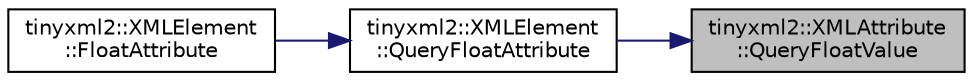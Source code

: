 digraph "tinyxml2::XMLAttribute::QueryFloatValue"
{
 // LATEX_PDF_SIZE
  edge [fontname="Helvetica",fontsize="10",labelfontname="Helvetica",labelfontsize="10"];
  node [fontname="Helvetica",fontsize="10",shape=record];
  rankdir="RL";
  Node1 [label="tinyxml2::XMLAttribute\l::QueryFloatValue",height=0.2,width=0.4,color="black", fillcolor="grey75", style="filled", fontcolor="black",tooltip="See QueryIntValue."];
  Node1 -> Node2 [dir="back",color="midnightblue",fontsize="10",style="solid",fontname="Helvetica"];
  Node2 [label="tinyxml2::XMLElement\l::QueryFloatAttribute",height=0.2,width=0.4,color="black", fillcolor="white", style="filled",URL="$classtinyxml2_1_1XMLElement.html#acd5eeddf6002ef90806af794b9d9a5a5",tooltip="See QueryIntAttribute()"];
  Node2 -> Node3 [dir="back",color="midnightblue",fontsize="10",style="solid",fontname="Helvetica"];
  Node3 [label="tinyxml2::XMLElement\l::FloatAttribute",height=0.2,width=0.4,color="black", fillcolor="white", style="filled",URL="$classtinyxml2_1_1XMLElement.html#ab1f4be2332e27dc640e9b6abd01d64dd",tooltip="See IntAttribute()"];
}
